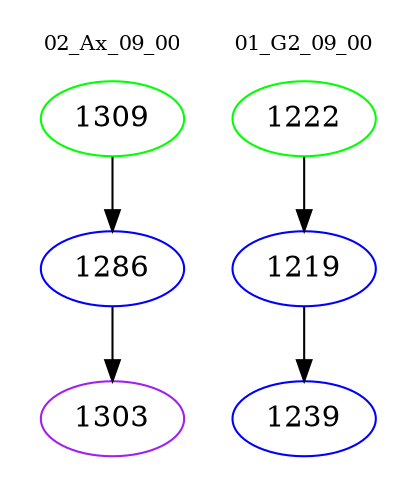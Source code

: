 digraph{
subgraph cluster_0 {
color = white
label = "02_Ax_09_00";
fontsize=10;
T0_1309 [label="1309", color="green"]
T0_1309 -> T0_1286 [color="black"]
T0_1286 [label="1286", color="blue"]
T0_1286 -> T0_1303 [color="black"]
T0_1303 [label="1303", color="purple"]
}
subgraph cluster_1 {
color = white
label = "01_G2_09_00";
fontsize=10;
T1_1222 [label="1222", color="green"]
T1_1222 -> T1_1219 [color="black"]
T1_1219 [label="1219", color="blue"]
T1_1219 -> T1_1239 [color="black"]
T1_1239 [label="1239", color="blue"]
}
}
